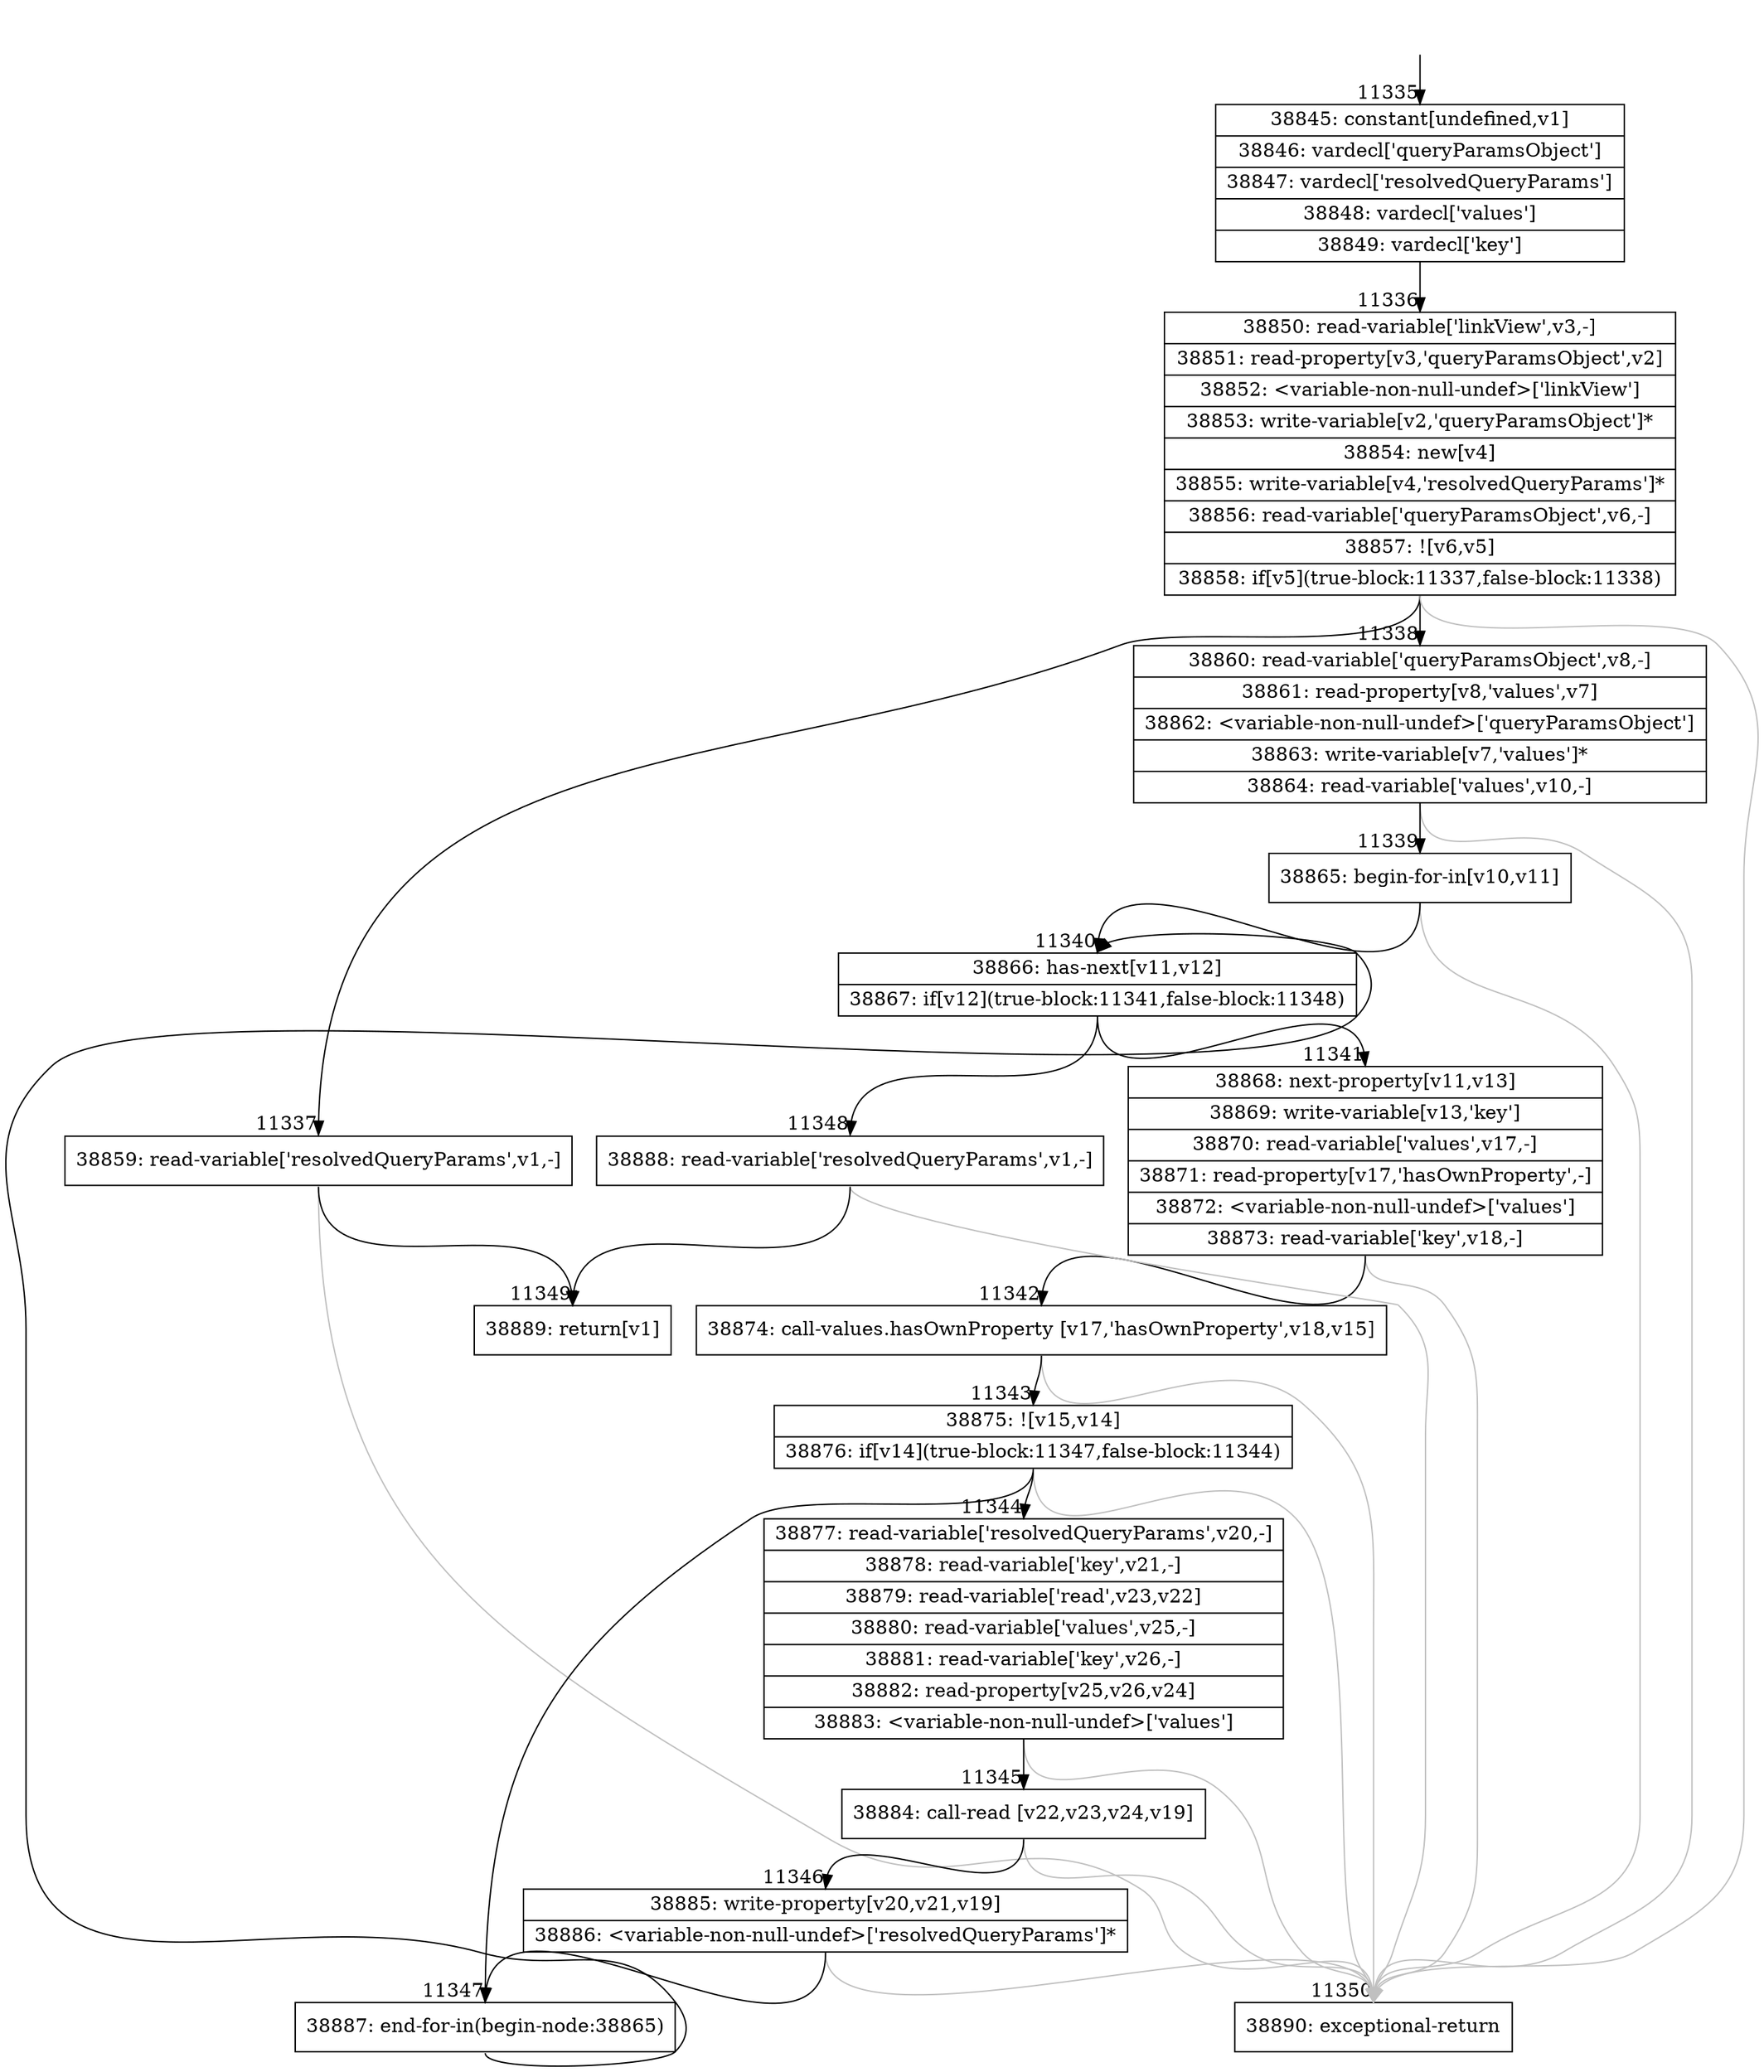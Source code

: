 digraph {
rankdir="TD"
BB_entry935[shape=none,label=""];
BB_entry935 -> BB11335 [tailport=s, headport=n, headlabel="    11335"]
BB11335 [shape=record label="{38845: constant[undefined,v1]|38846: vardecl['queryParamsObject']|38847: vardecl['resolvedQueryParams']|38848: vardecl['values']|38849: vardecl['key']}" ] 
BB11335 -> BB11336 [tailport=s, headport=n, headlabel="      11336"]
BB11336 [shape=record label="{38850: read-variable['linkView',v3,-]|38851: read-property[v3,'queryParamsObject',v2]|38852: \<variable-non-null-undef\>['linkView']|38853: write-variable[v2,'queryParamsObject']*|38854: new[v4]|38855: write-variable[v4,'resolvedQueryParams']*|38856: read-variable['queryParamsObject',v6,-]|38857: ![v6,v5]|38858: if[v5](true-block:11337,false-block:11338)}" ] 
BB11336 -> BB11337 [tailport=s, headport=n, headlabel="      11337"]
BB11336 -> BB11338 [tailport=s, headport=n, headlabel="      11338"]
BB11336 -> BB11350 [tailport=s, headport=n, color=gray, headlabel="      11350"]
BB11337 [shape=record label="{38859: read-variable['resolvedQueryParams',v1,-]}" ] 
BB11337 -> BB11349 [tailport=s, headport=n, headlabel="      11349"]
BB11337 -> BB11350 [tailport=s, headport=n, color=gray]
BB11338 [shape=record label="{38860: read-variable['queryParamsObject',v8,-]|38861: read-property[v8,'values',v7]|38862: \<variable-non-null-undef\>['queryParamsObject']|38863: write-variable[v7,'values']*|38864: read-variable['values',v10,-]}" ] 
BB11338 -> BB11339 [tailport=s, headport=n, headlabel="      11339"]
BB11338 -> BB11350 [tailport=s, headport=n, color=gray]
BB11339 [shape=record label="{38865: begin-for-in[v10,v11]}" ] 
BB11339 -> BB11340 [tailport=s, headport=n, headlabel="      11340"]
BB11339 -> BB11350 [tailport=s, headport=n, color=gray]
BB11340 [shape=record label="{38866: has-next[v11,v12]|38867: if[v12](true-block:11341,false-block:11348)}" ] 
BB11340 -> BB11341 [tailport=s, headport=n, headlabel="      11341"]
BB11340 -> BB11348 [tailport=s, headport=n, headlabel="      11348"]
BB11341 [shape=record label="{38868: next-property[v11,v13]|38869: write-variable[v13,'key']|38870: read-variable['values',v17,-]|38871: read-property[v17,'hasOwnProperty',-]|38872: \<variable-non-null-undef\>['values']|38873: read-variable['key',v18,-]}" ] 
BB11341 -> BB11342 [tailport=s, headport=n, headlabel="      11342"]
BB11341 -> BB11350 [tailport=s, headport=n, color=gray]
BB11342 [shape=record label="{38874: call-values.hasOwnProperty [v17,'hasOwnProperty',v18,v15]}" ] 
BB11342 -> BB11343 [tailport=s, headport=n, headlabel="      11343"]
BB11342 -> BB11350 [tailport=s, headport=n, color=gray]
BB11343 [shape=record label="{38875: ![v15,v14]|38876: if[v14](true-block:11347,false-block:11344)}" ] 
BB11343 -> BB11347 [tailport=s, headport=n, headlabel="      11347"]
BB11343 -> BB11344 [tailport=s, headport=n, headlabel="      11344"]
BB11343 -> BB11350 [tailport=s, headport=n, color=gray]
BB11344 [shape=record label="{38877: read-variable['resolvedQueryParams',v20,-]|38878: read-variable['key',v21,-]|38879: read-variable['read',v23,v22]|38880: read-variable['values',v25,-]|38881: read-variable['key',v26,-]|38882: read-property[v25,v26,v24]|38883: \<variable-non-null-undef\>['values']}" ] 
BB11344 -> BB11345 [tailport=s, headport=n, headlabel="      11345"]
BB11344 -> BB11350 [tailport=s, headport=n, color=gray]
BB11345 [shape=record label="{38884: call-read [v22,v23,v24,v19]}" ] 
BB11345 -> BB11346 [tailport=s, headport=n, headlabel="      11346"]
BB11345 -> BB11350 [tailport=s, headport=n, color=gray]
BB11346 [shape=record label="{38885: write-property[v20,v21,v19]|38886: \<variable-non-null-undef\>['resolvedQueryParams']*}" ] 
BB11346 -> BB11347 [tailport=s, headport=n]
BB11346 -> BB11350 [tailport=s, headport=n, color=gray]
BB11347 [shape=record label="{38887: end-for-in(begin-node:38865)}" ] 
BB11347 -> BB11340 [tailport=s, headport=n]
BB11348 [shape=record label="{38888: read-variable['resolvedQueryParams',v1,-]}" ] 
BB11348 -> BB11349 [tailport=s, headport=n]
BB11348 -> BB11350 [tailport=s, headport=n, color=gray]
BB11349 [shape=record label="{38889: return[v1]}" ] 
BB11350 [shape=record label="{38890: exceptional-return}" ] 
//#$~ 20693
}
